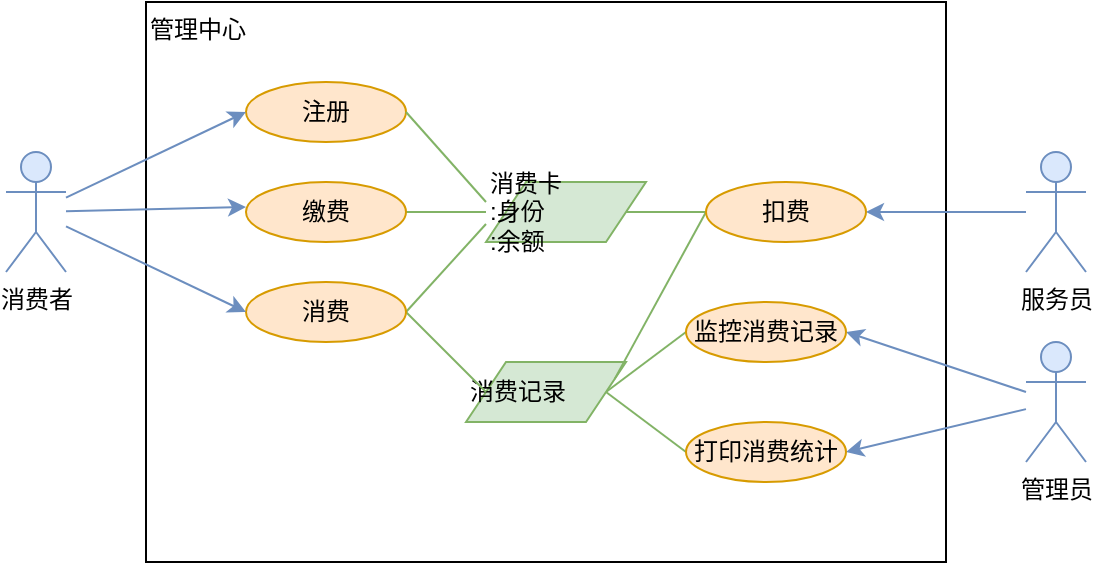 <mxfile version="13.7.3" type="github">
  <diagram id="fpTGBzLA4DZg_G3Q7GAP" name="Page-1">
    <mxGraphModel dx="1038" dy="554" grid="1" gridSize="10" guides="1" tooltips="1" connect="1" arrows="1" fold="1" page="1" pageScale="1" pageWidth="827" pageHeight="1169" math="0" shadow="0">
      <root>
        <mxCell id="0" />
        <mxCell id="1" parent="0" />
        <mxCell id="zmjkEydDW2bUeKECNTXz-2" value="管理中心" style="rounded=0;whiteSpace=wrap;html=1;align=left;horizontal=1;verticalAlign=top;" vertex="1" parent="1">
          <mxGeometry x="150" y="40" width="400" height="280" as="geometry" />
        </mxCell>
        <mxCell id="zmjkEydDW2bUeKECNTXz-1" value="消费者" style="shape=umlActor;verticalLabelPosition=bottom;verticalAlign=top;html=1;outlineConnect=0;fillColor=#dae8fc;strokeColor=#6c8ebf;" vertex="1" parent="1">
          <mxGeometry x="80" y="115" width="30" height="60" as="geometry" />
        </mxCell>
        <mxCell id="zmjkEydDW2bUeKECNTXz-4" value="注册" style="ellipse;whiteSpace=wrap;html=1;fillColor=#ffe6cc;strokeColor=#d79b00;" vertex="1" parent="1">
          <mxGeometry x="200" y="80" width="80" height="30" as="geometry" />
        </mxCell>
        <mxCell id="zmjkEydDW2bUeKECNTXz-35" style="edgeStyle=none;rounded=0;orthogonalLoop=1;jettySize=auto;html=1;entryX=1;entryY=0.5;entryDx=0;entryDy=0;endArrow=none;endFill=0;fillColor=#d5e8d4;strokeColor=#82b366;" edge="1" parent="1" target="zmjkEydDW2bUeKECNTXz-9">
          <mxGeometry relative="1" as="geometry">
            <mxPoint x="320" y="145" as="sourcePoint" />
          </mxGeometry>
        </mxCell>
        <mxCell id="zmjkEydDW2bUeKECNTXz-36" style="edgeStyle=none;rounded=0;orthogonalLoop=1;jettySize=auto;html=1;entryX=1;entryY=0.5;entryDx=0;entryDy=0;endArrow=none;endFill=0;fillColor=#d5e8d4;strokeColor=#82b366;" edge="1" parent="1" target="zmjkEydDW2bUeKECNTXz-21">
          <mxGeometry relative="1" as="geometry">
            <mxPoint x="320" y="151" as="sourcePoint" />
          </mxGeometry>
        </mxCell>
        <mxCell id="zmjkEydDW2bUeKECNTXz-5" value="消费卡&lt;br&gt;:身份&lt;br&gt;:余额" style="shape=parallelogram;perimeter=parallelogramPerimeter;whiteSpace=wrap;html=1;fixedSize=1;align=left;fillColor=#d5e8d4;strokeColor=#82b366;" vertex="1" parent="1">
          <mxGeometry x="320" y="130" width="80" height="30" as="geometry" />
        </mxCell>
        <mxCell id="zmjkEydDW2bUeKECNTXz-29" style="edgeStyle=none;rounded=0;orthogonalLoop=1;jettySize=auto;html=1;entryX=1;entryY=0.5;entryDx=0;entryDy=0;fillColor=#dae8fc;strokeColor=#6c8ebf;" edge="1" parent="1" source="zmjkEydDW2bUeKECNTXz-6" target="zmjkEydDW2bUeKECNTXz-24">
          <mxGeometry relative="1" as="geometry">
            <mxPoint x="560" y="220" as="sourcePoint" />
          </mxGeometry>
        </mxCell>
        <mxCell id="zmjkEydDW2bUeKECNTXz-30" style="edgeStyle=none;rounded=0;orthogonalLoop=1;jettySize=auto;html=1;entryX=1;entryY=0.5;entryDx=0;entryDy=0;fillColor=#dae8fc;strokeColor=#6c8ebf;" edge="1" parent="1" source="zmjkEydDW2bUeKECNTXz-6" target="zmjkEydDW2bUeKECNTXz-25">
          <mxGeometry relative="1" as="geometry" />
        </mxCell>
        <mxCell id="zmjkEydDW2bUeKECNTXz-6" value="管理员" style="shape=umlActor;verticalLabelPosition=bottom;verticalAlign=top;html=1;outlineConnect=0;fillColor=#dae8fc;strokeColor=#6c8ebf;" vertex="1" parent="1">
          <mxGeometry x="590" y="210" width="30" height="60" as="geometry" />
        </mxCell>
        <mxCell id="zmjkEydDW2bUeKECNTXz-40" style="edgeStyle=none;rounded=0;orthogonalLoop=1;jettySize=auto;html=1;exitX=1;exitY=0.5;exitDx=0;exitDy=0;entryX=0;entryY=0.5;entryDx=0;entryDy=0;endArrow=none;endFill=0;fillColor=#d5e8d4;strokeColor=#82b366;" edge="1" parent="1" source="zmjkEydDW2bUeKECNTXz-7" target="zmjkEydDW2bUeKECNTXz-24">
          <mxGeometry relative="1" as="geometry" />
        </mxCell>
        <mxCell id="zmjkEydDW2bUeKECNTXz-41" style="edgeStyle=none;rounded=0;orthogonalLoop=1;jettySize=auto;html=1;exitX=1;exitY=0.5;exitDx=0;exitDy=0;entryX=0;entryY=0.5;entryDx=0;entryDy=0;endArrow=none;endFill=0;fillColor=#d5e8d4;strokeColor=#82b366;" edge="1" parent="1" source="zmjkEydDW2bUeKECNTXz-7" target="zmjkEydDW2bUeKECNTXz-25">
          <mxGeometry relative="1" as="geometry" />
        </mxCell>
        <mxCell id="zmjkEydDW2bUeKECNTXz-7" value="消费记录" style="shape=parallelogram;perimeter=parallelogramPerimeter;whiteSpace=wrap;html=1;fixedSize=1;align=left;fillColor=#d5e8d4;strokeColor=#82b366;" vertex="1" parent="1">
          <mxGeometry x="310" y="220" width="80" height="30" as="geometry" />
        </mxCell>
        <mxCell id="zmjkEydDW2bUeKECNTXz-28" style="edgeStyle=none;rounded=0;orthogonalLoop=1;jettySize=auto;html=1;entryX=1;entryY=0.5;entryDx=0;entryDy=0;fillColor=#dae8fc;strokeColor=#6c8ebf;" edge="1" parent="1" source="zmjkEydDW2bUeKECNTXz-8" target="zmjkEydDW2bUeKECNTXz-23">
          <mxGeometry relative="1" as="geometry">
            <mxPoint x="560" y="95" as="sourcePoint" />
          </mxGeometry>
        </mxCell>
        <mxCell id="zmjkEydDW2bUeKECNTXz-8" value="服务员" style="shape=umlActor;verticalLabelPosition=bottom;verticalAlign=top;html=1;outlineConnect=0;fillColor=#dae8fc;strokeColor=#6c8ebf;" vertex="1" parent="1">
          <mxGeometry x="590" y="115" width="30" height="60" as="geometry" />
        </mxCell>
        <mxCell id="zmjkEydDW2bUeKECNTXz-9" value="缴费" style="ellipse;whiteSpace=wrap;html=1;fillColor=#ffe6cc;strokeColor=#d79b00;" vertex="1" parent="1">
          <mxGeometry x="200" y="130" width="80" height="30" as="geometry" />
        </mxCell>
        <mxCell id="zmjkEydDW2bUeKECNTXz-16" value="" style="endArrow=classic;html=1;entryX=0;entryY=0.5;entryDx=0;entryDy=0;fillColor=#dae8fc;strokeColor=#6c8ebf;" edge="1" parent="1" source="zmjkEydDW2bUeKECNTXz-1" target="zmjkEydDW2bUeKECNTXz-4">
          <mxGeometry width="50" height="50" relative="1" as="geometry">
            <mxPoint x="60" y="250" as="sourcePoint" />
            <mxPoint x="110" y="200" as="targetPoint" />
          </mxGeometry>
        </mxCell>
        <mxCell id="zmjkEydDW2bUeKECNTXz-20" style="rounded=0;orthogonalLoop=1;jettySize=auto;html=1;fillColor=#dae8fc;strokeColor=#6c8ebf;" edge="1" parent="1" source="zmjkEydDW2bUeKECNTXz-1">
          <mxGeometry relative="1" as="geometry">
            <mxPoint x="110" y="110" as="sourcePoint" />
            <mxPoint x="200" y="142.5" as="targetPoint" />
          </mxGeometry>
        </mxCell>
        <mxCell id="zmjkEydDW2bUeKECNTXz-38" style="edgeStyle=none;rounded=0;orthogonalLoop=1;jettySize=auto;html=1;exitX=1;exitY=0.5;exitDx=0;exitDy=0;endArrow=none;endFill=0;fillColor=#d5e8d4;strokeColor=#82b366;entryX=0;entryY=0.5;entryDx=0;entryDy=0;" edge="1" parent="1" source="zmjkEydDW2bUeKECNTXz-21" target="zmjkEydDW2bUeKECNTXz-7">
          <mxGeometry relative="1" as="geometry">
            <mxPoint x="350" y="210" as="targetPoint" />
          </mxGeometry>
        </mxCell>
        <mxCell id="zmjkEydDW2bUeKECNTXz-21" value="消费" style="ellipse;whiteSpace=wrap;html=1;fillColor=#ffe6cc;strokeColor=#d79b00;" vertex="1" parent="1">
          <mxGeometry x="200" y="180" width="80" height="30" as="geometry" />
        </mxCell>
        <mxCell id="zmjkEydDW2bUeKECNTXz-22" style="edgeStyle=none;rounded=0;orthogonalLoop=1;jettySize=auto;html=1;entryX=0;entryY=0.5;entryDx=0;entryDy=0;fillColor=#dae8fc;strokeColor=#6c8ebf;" edge="1" parent="1" source="zmjkEydDW2bUeKECNTXz-1" target="zmjkEydDW2bUeKECNTXz-21">
          <mxGeometry relative="1" as="geometry" />
        </mxCell>
        <mxCell id="zmjkEydDW2bUeKECNTXz-37" style="edgeStyle=none;rounded=0;orthogonalLoop=1;jettySize=auto;html=1;exitX=0;exitY=0.5;exitDx=0;exitDy=0;entryX=1;entryY=0.5;entryDx=0;entryDy=0;endArrow=none;endFill=0;fillColor=#d5e8d4;strokeColor=#82b366;" edge="1" parent="1" source="zmjkEydDW2bUeKECNTXz-23" target="zmjkEydDW2bUeKECNTXz-5">
          <mxGeometry relative="1" as="geometry" />
        </mxCell>
        <mxCell id="zmjkEydDW2bUeKECNTXz-39" style="edgeStyle=none;rounded=0;orthogonalLoop=1;jettySize=auto;html=1;exitX=0;exitY=0.5;exitDx=0;exitDy=0;entryX=1;entryY=0.25;entryDx=0;entryDy=0;endArrow=none;endFill=0;fillColor=#d5e8d4;strokeColor=#82b366;" edge="1" parent="1" source="zmjkEydDW2bUeKECNTXz-23" target="zmjkEydDW2bUeKECNTXz-7">
          <mxGeometry relative="1" as="geometry" />
        </mxCell>
        <mxCell id="zmjkEydDW2bUeKECNTXz-23" value="扣费" style="ellipse;whiteSpace=wrap;html=1;fillColor=#ffe6cc;strokeColor=#d79b00;" vertex="1" parent="1">
          <mxGeometry x="430" y="130" width="80" height="30" as="geometry" />
        </mxCell>
        <mxCell id="zmjkEydDW2bUeKECNTXz-24" value="监控消费记录" style="ellipse;whiteSpace=wrap;html=1;fillColor=#ffe6cc;strokeColor=#d79b00;" vertex="1" parent="1">
          <mxGeometry x="420" y="190" width="80" height="30" as="geometry" />
        </mxCell>
        <mxCell id="zmjkEydDW2bUeKECNTXz-25" value="打印消费统计" style="ellipse;whiteSpace=wrap;html=1;fillColor=#ffe6cc;strokeColor=#d79b00;" vertex="1" parent="1">
          <mxGeometry x="420" y="250" width="80" height="30" as="geometry" />
        </mxCell>
        <mxCell id="zmjkEydDW2bUeKECNTXz-33" value="" style="endArrow=none;html=1;exitX=1;exitY=0.5;exitDx=0;exitDy=0;fillColor=#d5e8d4;strokeColor=#82b366;" edge="1" parent="1" source="zmjkEydDW2bUeKECNTXz-4">
          <mxGeometry width="50" height="50" relative="1" as="geometry">
            <mxPoint x="300" y="190" as="sourcePoint" />
            <mxPoint x="320" y="140" as="targetPoint" />
          </mxGeometry>
        </mxCell>
      </root>
    </mxGraphModel>
  </diagram>
</mxfile>
